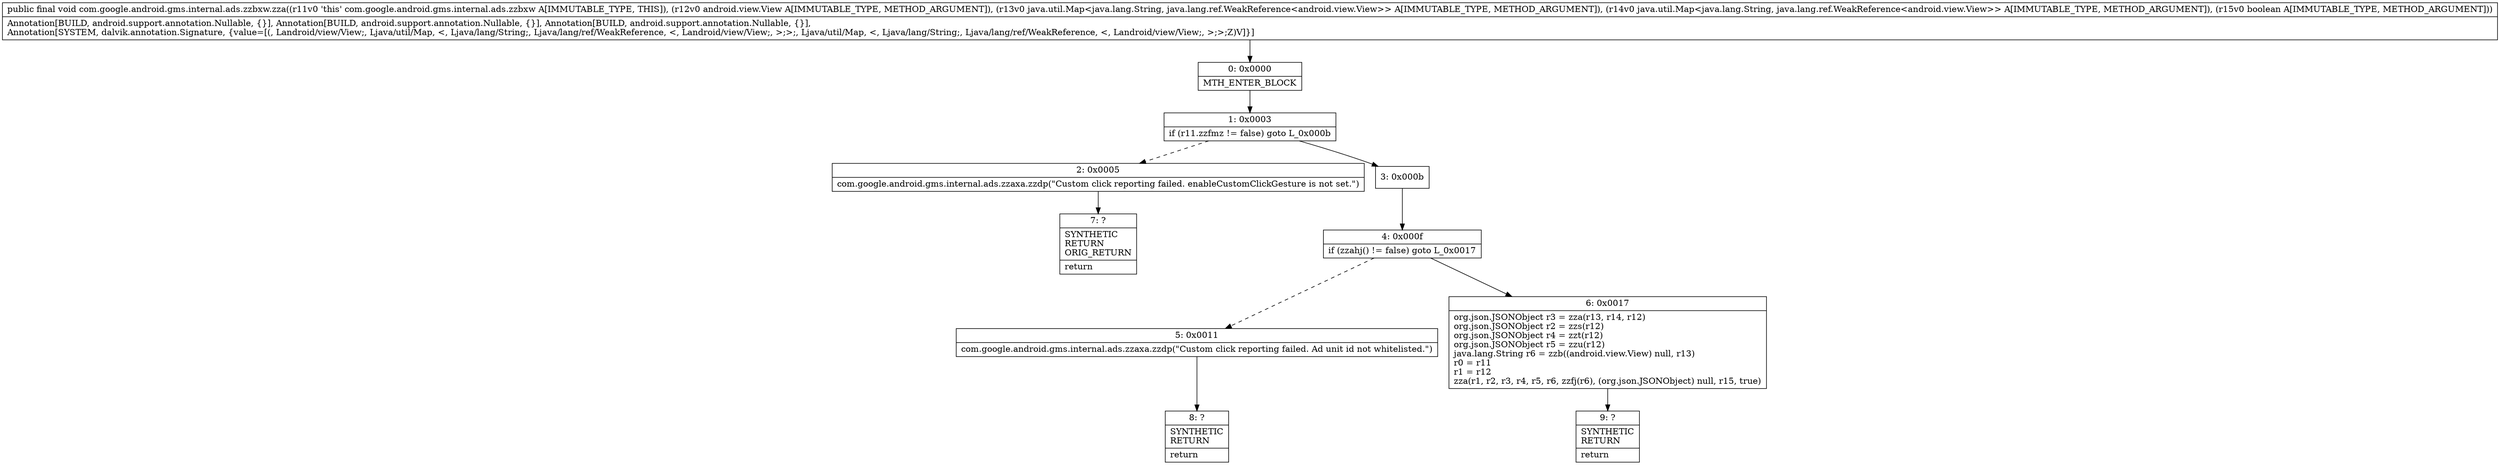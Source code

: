 digraph "CFG forcom.google.android.gms.internal.ads.zzbxw.zza(Landroid\/view\/View;Ljava\/util\/Map;Ljava\/util\/Map;Z)V" {
Node_0 [shape=record,label="{0\:\ 0x0000|MTH_ENTER_BLOCK\l}"];
Node_1 [shape=record,label="{1\:\ 0x0003|if (r11.zzfmz != false) goto L_0x000b\l}"];
Node_2 [shape=record,label="{2\:\ 0x0005|com.google.android.gms.internal.ads.zzaxa.zzdp(\"Custom click reporting failed. enableCustomClickGesture is not set.\")\l}"];
Node_3 [shape=record,label="{3\:\ 0x000b}"];
Node_4 [shape=record,label="{4\:\ 0x000f|if (zzahj() != false) goto L_0x0017\l}"];
Node_5 [shape=record,label="{5\:\ 0x0011|com.google.android.gms.internal.ads.zzaxa.zzdp(\"Custom click reporting failed. Ad unit id not whitelisted.\")\l}"];
Node_6 [shape=record,label="{6\:\ 0x0017|org.json.JSONObject r3 = zza(r13, r14, r12)\lorg.json.JSONObject r2 = zzs(r12)\lorg.json.JSONObject r4 = zzt(r12)\lorg.json.JSONObject r5 = zzu(r12)\ljava.lang.String r6 = zzb((android.view.View) null, r13)\lr0 = r11\lr1 = r12\lzza(r1, r2, r3, r4, r5, r6, zzfj(r6), (org.json.JSONObject) null, r15, true)\l}"];
Node_7 [shape=record,label="{7\:\ ?|SYNTHETIC\lRETURN\lORIG_RETURN\l|return\l}"];
Node_8 [shape=record,label="{8\:\ ?|SYNTHETIC\lRETURN\l|return\l}"];
Node_9 [shape=record,label="{9\:\ ?|SYNTHETIC\lRETURN\l|return\l}"];
MethodNode[shape=record,label="{public final void com.google.android.gms.internal.ads.zzbxw.zza((r11v0 'this' com.google.android.gms.internal.ads.zzbxw A[IMMUTABLE_TYPE, THIS]), (r12v0 android.view.View A[IMMUTABLE_TYPE, METHOD_ARGUMENT]), (r13v0 java.util.Map\<java.lang.String, java.lang.ref.WeakReference\<android.view.View\>\> A[IMMUTABLE_TYPE, METHOD_ARGUMENT]), (r14v0 java.util.Map\<java.lang.String, java.lang.ref.WeakReference\<android.view.View\>\> A[IMMUTABLE_TYPE, METHOD_ARGUMENT]), (r15v0 boolean A[IMMUTABLE_TYPE, METHOD_ARGUMENT]))  | Annotation[BUILD, android.support.annotation.Nullable, \{\}], Annotation[BUILD, android.support.annotation.Nullable, \{\}], Annotation[BUILD, android.support.annotation.Nullable, \{\}], \lAnnotation[SYSTEM, dalvik.annotation.Signature, \{value=[(, Landroid\/view\/View;, Ljava\/util\/Map, \<, Ljava\/lang\/String;, Ljava\/lang\/ref\/WeakReference, \<, Landroid\/view\/View;, \>;\>;, Ljava\/util\/Map, \<, Ljava\/lang\/String;, Ljava\/lang\/ref\/WeakReference, \<, Landroid\/view\/View;, \>;\>;Z)V]\}]\l}"];
MethodNode -> Node_0;
Node_0 -> Node_1;
Node_1 -> Node_2[style=dashed];
Node_1 -> Node_3;
Node_2 -> Node_7;
Node_3 -> Node_4;
Node_4 -> Node_5[style=dashed];
Node_4 -> Node_6;
Node_5 -> Node_8;
Node_6 -> Node_9;
}


